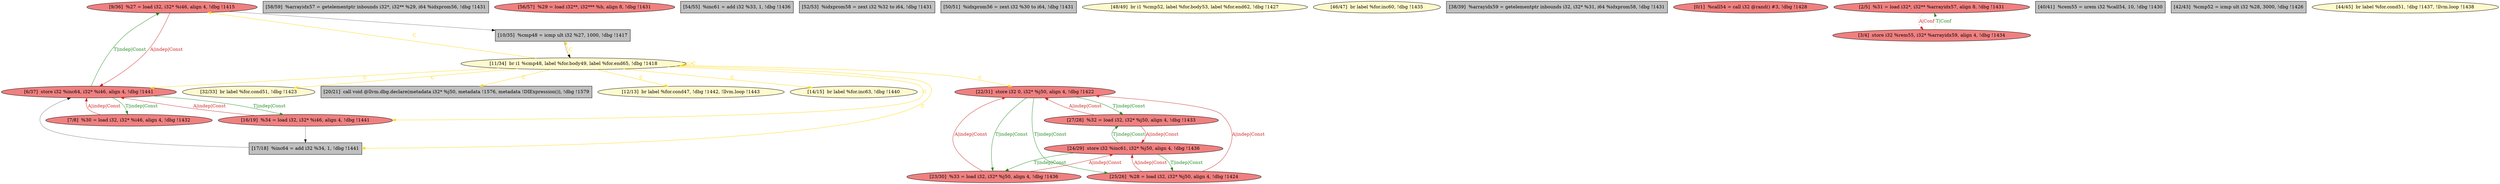 
digraph G {


node4011 [fillcolor=lightcoral,label="[9/36]  %27 = load i32, i32* %i46, align 4, !dbg !1415",shape=ellipse,style=filled ]
node4010 [fillcolor=grey,label="[58/59]  %arrayidx57 = getelementptr inbounds i32*, i32** %29, i64 %idxprom56, !dbg !1431",shape=rectangle,style=filled ]
node4008 [fillcolor=lightcoral,label="[22/31]  store i32 0, i32* %j50, align 4, !dbg !1422",shape=ellipse,style=filled ]
node4007 [fillcolor=lemonchiffon,label="[11/34]  br i1 %cmp48, label %for.body49, label %for.end65, !dbg !1418",shape=ellipse,style=filled ]
node4005 [fillcolor=lemonchiffon,label="[32/33]  br label %for.cond51, !dbg !1423",shape=ellipse,style=filled ]
node4004 [fillcolor=lightcoral,label="[56/57]  %29 = load i32**, i32*** %b, align 8, !dbg !1431",shape=ellipse,style=filled ]
node4003 [fillcolor=grey,label="[54/55]  %inc61 = add i32 %33, 1, !dbg !1436",shape=rectangle,style=filled ]
node4006 [fillcolor=lightcoral,label="[24/29]  store i32 %inc61, i32* %j50, align 4, !dbg !1436",shape=ellipse,style=filled ]
node4002 [fillcolor=grey,label="[52/53]  %idxprom58 = zext i32 %32 to i64, !dbg !1431",shape=rectangle,style=filled ]
node4001 [fillcolor=grey,label="[50/51]  %idxprom56 = zext i32 %30 to i64, !dbg !1431",shape=rectangle,style=filled ]
node4009 [fillcolor=grey,label="[20/21]  call void @llvm.dbg.declare(metadata i32* %j50, metadata !1576, metadata !DIExpression()), !dbg !1579",shape=rectangle,style=filled ]
node4000 [fillcolor=lemonchiffon,label="[48/49]  br i1 %cmp52, label %for.body53, label %for.end62, !dbg !1427",shape=ellipse,style=filled ]
node3999 [fillcolor=lemonchiffon,label="[46/47]  br label %for.inc60, !dbg !1435",shape=ellipse,style=filled ]
node3998 [fillcolor=lightcoral,label="[27/28]  %32 = load i32, i32* %j50, align 4, !dbg !1433",shape=ellipse,style=filled ]
node3994 [fillcolor=grey,label="[17/18]  %inc64 = add i32 %34, 1, !dbg !1441",shape=rectangle,style=filled ]
node3987 [fillcolor=lemonchiffon,label="[12/13]  br label %for.cond47, !dbg !1442, !llvm.loop !1443",shape=ellipse,style=filled ]
node3985 [fillcolor=grey,label="[38/39]  %arrayidx59 = getelementptr inbounds i32, i32* %31, i64 %idxprom58, !dbg !1431",shape=rectangle,style=filled ]
node3982 [fillcolor=lightcoral,label="[0/1]  %call54 = call i32 @rand() #3, !dbg !1428",shape=ellipse,style=filled ]
node3984 [fillcolor=lightcoral,label="[6/37]  store i32 %inc64, i32* %i46, align 4, !dbg !1441",shape=ellipse,style=filled ]
node3992 [fillcolor=lightcoral,label="[25/26]  %28 = load i32, i32* %j50, align 4, !dbg !1424",shape=ellipse,style=filled ]
node3983 [fillcolor=lightcoral,label="[2/5]  %31 = load i32*, i32** %arrayidx57, align 8, !dbg !1431",shape=ellipse,style=filled ]
node3988 [fillcolor=lightcoral,label="[23/30]  %33 = load i32, i32* %j50, align 4, !dbg !1436",shape=ellipse,style=filled ]
node3997 [fillcolor=lightcoral,label="[7/8]  %30 = load i32, i32* %i46, align 4, !dbg !1432",shape=ellipse,style=filled ]
node3989 [fillcolor=lemonchiffon,label="[14/15]  br label %for.inc63, !dbg !1440",shape=ellipse,style=filled ]
node3993 [fillcolor=lightcoral,label="[3/4]  store i32 %rem55, i32* %arrayidx59, align 4, !dbg !1434",shape=ellipse,style=filled ]
node3986 [fillcolor=lightcoral,label="[16/19]  %34 = load i32, i32* %i46, align 4, !dbg !1441",shape=ellipse,style=filled ]
node3990 [fillcolor=grey,label="[40/41]  %rem55 = urem i32 %call54, 10, !dbg !1430",shape=rectangle,style=filled ]
node3991 [fillcolor=grey,label="[42/43]  %cmp52 = icmp ult i32 %28, 3000, !dbg !1426",shape=rectangle,style=filled ]
node3995 [fillcolor=grey,label="[10/35]  %cmp48 = icmp ult i32 %27, 1000, !dbg !1417",shape=rectangle,style=filled ]
node3996 [fillcolor=lemonchiffon,label="[44/45]  br label %for.cond51, !dbg !1437, !llvm.loop !1438",shape=ellipse,style=filled ]

node4006->node3988 [style=solid,color=forestgreen,label="T|indep|Const",penwidth=1.0,fontcolor=forestgreen ]
node4006->node3998 [style=solid,color=forestgreen,label="T|indep|Const",penwidth=1.0,fontcolor=forestgreen ]
node3993->node3983 [style=dotted,color=forestgreen,label="T|Conf",penwidth=1.0,fontcolor=forestgreen ]
node3983->node3993 [style=dotted,color=firebrick3,label="A|Conf",penwidth=1.0,fontcolor=firebrick3 ]
node3998->node4008 [style=solid,color=firebrick3,label="A|indep|Const",penwidth=1.0,fontcolor=firebrick3 ]
node4007->node3984 [style=solid,color=gold,label="C",penwidth=1.0,fontcolor=gold ]
node3988->node4006 [style=solid,color=firebrick3,label="A|indep|Const",penwidth=1.0,fontcolor=firebrick3 ]
node3992->node4006 [style=solid,color=firebrick3,label="A|indep|Const",penwidth=1.0,fontcolor=firebrick3 ]
node3984->node4011 [style=solid,color=forestgreen,label="T|indep|Const",penwidth=1.0,fontcolor=forestgreen ]
node3998->node4006 [style=solid,color=firebrick3,label="A|indep|Const",penwidth=1.0,fontcolor=firebrick3 ]
node4007->node4011 [style=solid,color=gold,label="C",penwidth=1.0,fontcolor=gold ]
node3994->node3984 [style=solid,color=black,label="",penwidth=0.5,fontcolor=black ]
node3986->node3994 [style=solid,color=black,label="",penwidth=0.5,fontcolor=black ]
node3995->node4007 [style=solid,color=black,label="",penwidth=0.5,fontcolor=black ]
node3984->node3986 [style=solid,color=forestgreen,label="T|indep|Const",penwidth=1.0,fontcolor=forestgreen ]
node4007->node4008 [style=solid,color=gold,label="C",penwidth=1.0,fontcolor=gold ]
node4008->node3998 [style=solid,color=forestgreen,label="T|indep|Const",penwidth=1.0,fontcolor=forestgreen ]
node4007->node4009 [style=solid,color=gold,label="C",penwidth=1.0,fontcolor=gold ]
node4007->node3995 [style=solid,color=gold,label="C",penwidth=1.0,fontcolor=gold ]
node4007->node3987 [style=solid,color=gold,label="C",penwidth=1.0,fontcolor=gold ]
node4007->node4005 [style=solid,color=gold,label="C",penwidth=1.0,fontcolor=gold ]
node4007->node4007 [style=solid,color=gold,label="C",penwidth=1.0,fontcolor=gold ]
node4007->node3986 [style=solid,color=gold,label="C",penwidth=1.0,fontcolor=gold ]
node4007->node3989 [style=solid,color=gold,label="C",penwidth=1.0,fontcolor=gold ]
node4011->node3984 [style=solid,color=firebrick3,label="A|indep|Const",penwidth=1.0,fontcolor=firebrick3 ]
node4008->node3992 [style=solid,color=forestgreen,label="T|indep|Const",penwidth=1.0,fontcolor=forestgreen ]
node3986->node3984 [style=solid,color=firebrick3,label="A|indep|Const",penwidth=1.0,fontcolor=firebrick3 ]
node3992->node4008 [style=solid,color=firebrick3,label="A|indep|Const",penwidth=1.0,fontcolor=firebrick3 ]
node3988->node4008 [style=solid,color=firebrick3,label="A|indep|Const",penwidth=1.0,fontcolor=firebrick3 ]
node3984->node3997 [style=solid,color=forestgreen,label="T|indep|Const",penwidth=1.0,fontcolor=forestgreen ]
node4008->node3988 [style=solid,color=forestgreen,label="T|indep|Const",penwidth=1.0,fontcolor=forestgreen ]
node4007->node3994 [style=solid,color=gold,label="C",penwidth=1.0,fontcolor=gold ]
node4006->node3992 [style=solid,color=forestgreen,label="T|indep|Const",penwidth=1.0,fontcolor=forestgreen ]
node4011->node3995 [style=solid,color=black,label="",penwidth=0.5,fontcolor=black ]
node3997->node3984 [style=solid,color=firebrick3,label="A|indep|Const",penwidth=1.0,fontcolor=firebrick3 ]


}
